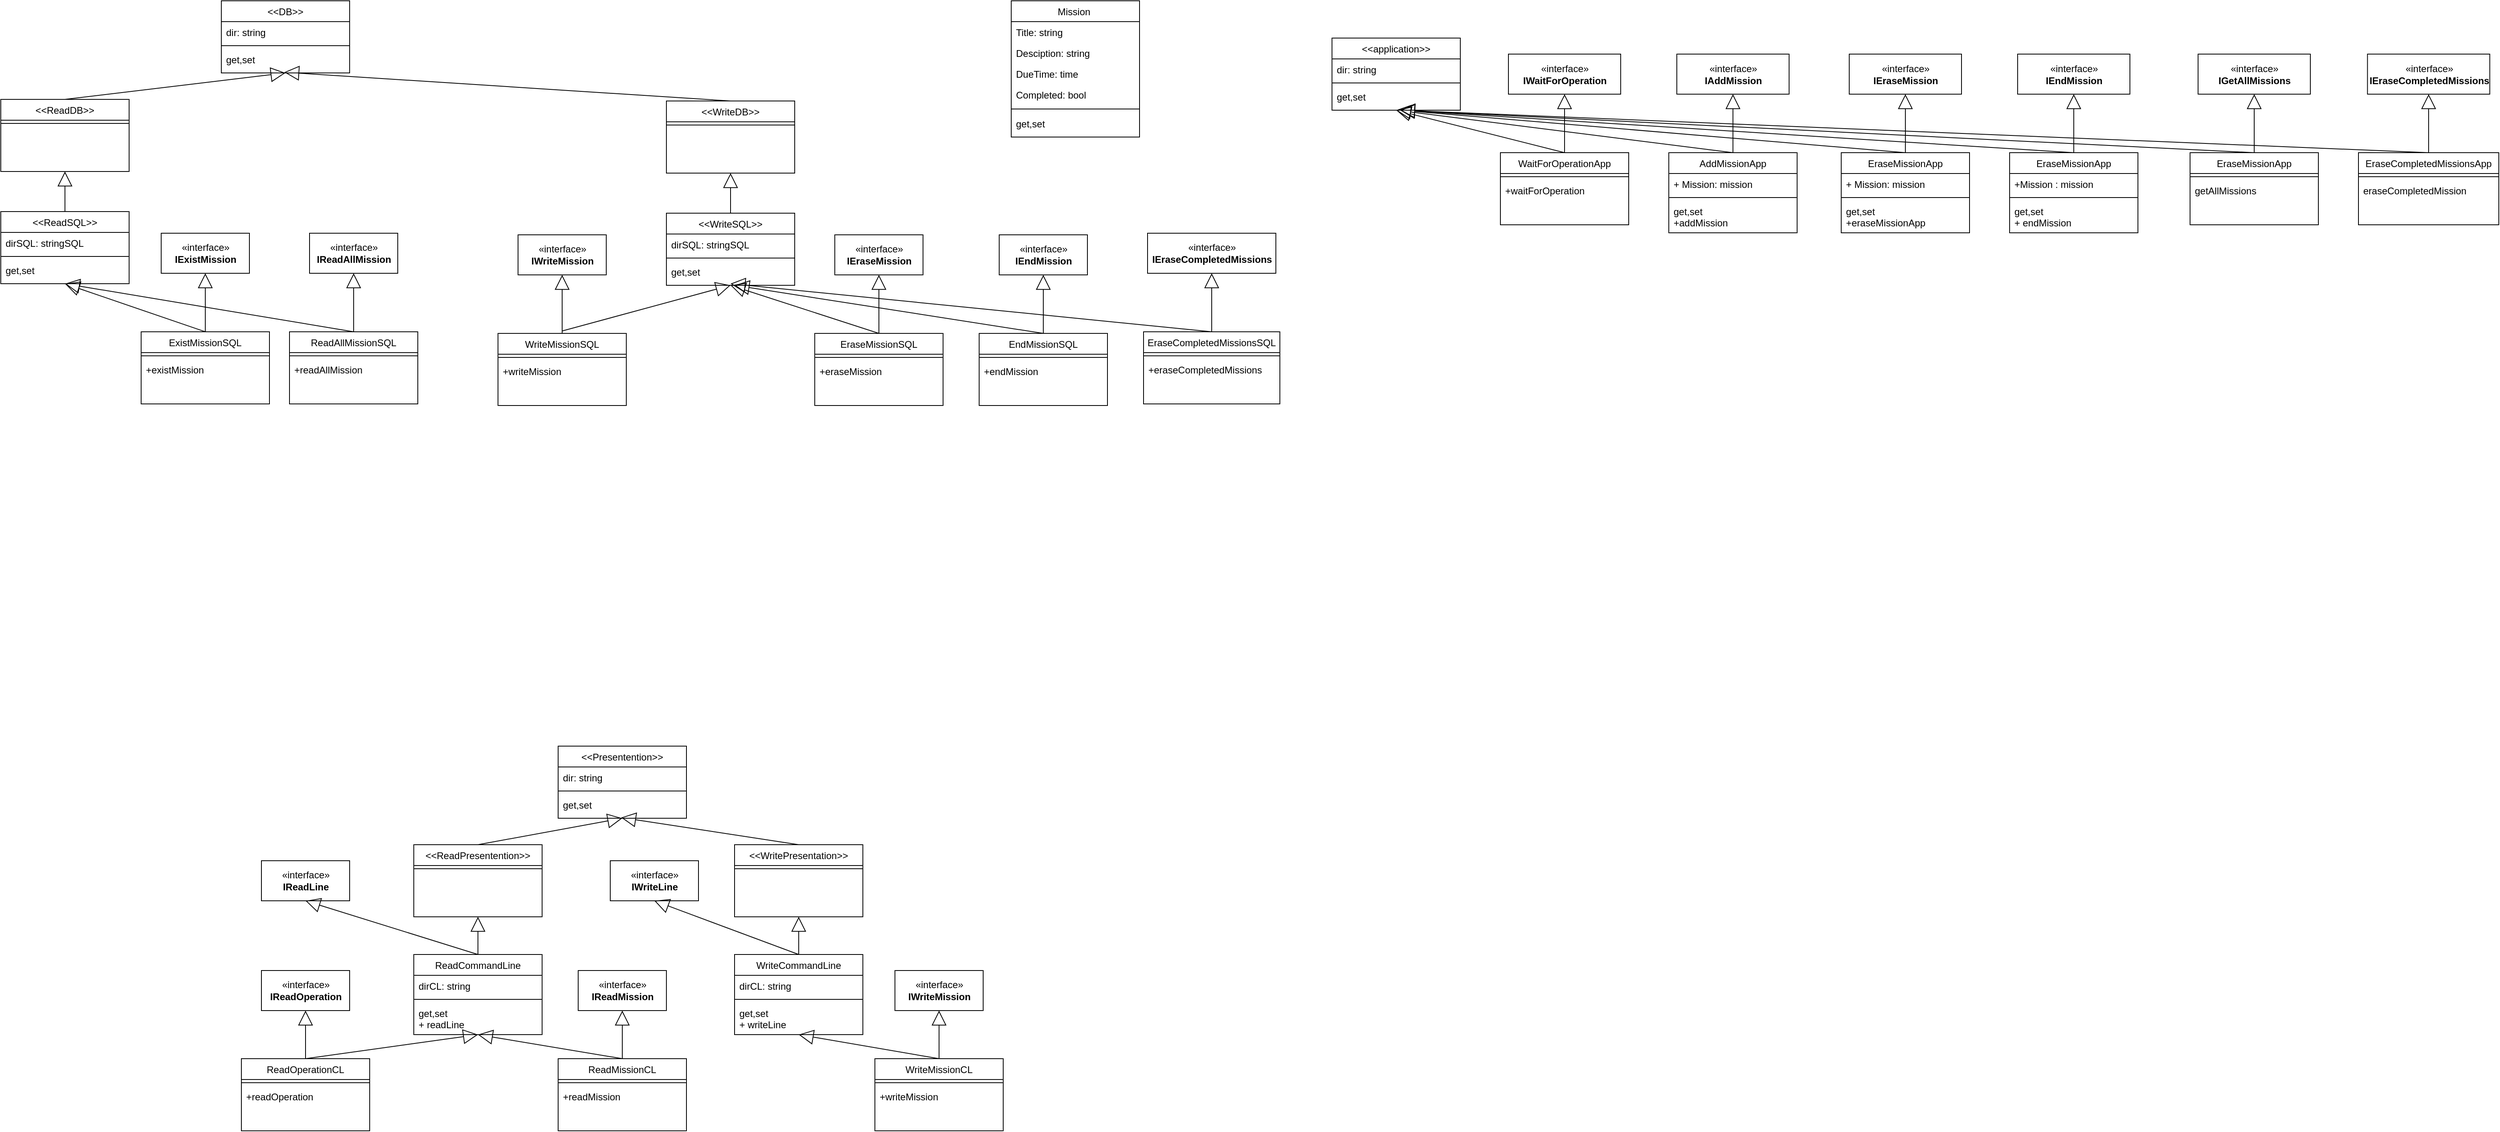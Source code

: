 <mxfile version="13.8.5" type="github"><diagram id="C5RBs43oDa-KdzZeNtuy" name="Page-1"><mxGraphModel dx="994" dy="437" grid="1" gridSize="10" guides="1" tooltips="1" connect="1" arrows="1" fold="1" page="1" pageScale="1" pageWidth="1600" pageHeight="900" math="0" shadow="0"><root><mxCell id="WIyWlLk6GJQsqaUBKTNV-0"/><mxCell id="WIyWlLk6GJQsqaUBKTNV-1" parent="WIyWlLk6GJQsqaUBKTNV-0"/><mxCell id="zkfFHV4jXpPFQw0GAbJ--0" value="Mission " style="swimlane;fontStyle=0;align=center;verticalAlign=top;childLayout=stackLayout;horizontal=1;startSize=26;horizontalStack=0;resizeParent=1;resizeLast=0;collapsible=1;marginBottom=0;rounded=0;shadow=0;strokeWidth=1;" parent="WIyWlLk6GJQsqaUBKTNV-1" vertex="1"><mxGeometry x="1260" y="60" width="160" height="170" as="geometry"><mxRectangle x="230" y="140" width="160" height="26" as="alternateBounds"/></mxGeometry></mxCell><mxCell id="zkfFHV4jXpPFQw0GAbJ--1" value="Title: string" style="text;align=left;verticalAlign=top;spacingLeft=4;spacingRight=4;overflow=hidden;rotatable=0;points=[[0,0.5],[1,0.5]];portConstraint=eastwest;" parent="zkfFHV4jXpPFQw0GAbJ--0" vertex="1"><mxGeometry y="26" width="160" height="26" as="geometry"/></mxCell><mxCell id="zkfFHV4jXpPFQw0GAbJ--2" value="Desciption: string" style="text;align=left;verticalAlign=top;spacingLeft=4;spacingRight=4;overflow=hidden;rotatable=0;points=[[0,0.5],[1,0.5]];portConstraint=eastwest;rounded=0;shadow=0;html=0;" parent="zkfFHV4jXpPFQw0GAbJ--0" vertex="1"><mxGeometry y="52" width="160" height="26" as="geometry"/></mxCell><mxCell id="zkfFHV4jXpPFQw0GAbJ--3" value="DueTime: time" style="text;align=left;verticalAlign=top;spacingLeft=4;spacingRight=4;overflow=hidden;rotatable=0;points=[[0,0.5],[1,0.5]];portConstraint=eastwest;rounded=0;shadow=0;html=0;" parent="zkfFHV4jXpPFQw0GAbJ--0" vertex="1"><mxGeometry y="78" width="160" height="26" as="geometry"/></mxCell><mxCell id="NPSRJjCiuasaxtM8R7SW-0" value="Completed: bool" style="text;align=left;verticalAlign=top;spacingLeft=4;spacingRight=4;overflow=hidden;rotatable=0;points=[[0,0.5],[1,0.5]];portConstraint=eastwest;rounded=0;shadow=0;html=0;" vertex="1" parent="zkfFHV4jXpPFQw0GAbJ--0"><mxGeometry y="104" width="160" height="26" as="geometry"/></mxCell><mxCell id="zkfFHV4jXpPFQw0GAbJ--4" value="" style="line;html=1;strokeWidth=1;align=left;verticalAlign=middle;spacingTop=-1;spacingLeft=3;spacingRight=3;rotatable=0;labelPosition=right;points=[];portConstraint=eastwest;" parent="zkfFHV4jXpPFQw0GAbJ--0" vertex="1"><mxGeometry y="130" width="160" height="10" as="geometry"/></mxCell><mxCell id="zkfFHV4jXpPFQw0GAbJ--5" value="get,set" style="text;align=left;verticalAlign=top;spacingLeft=4;spacingRight=4;overflow=hidden;rotatable=0;points=[[0,0.5],[1,0.5]];portConstraint=eastwest;" parent="zkfFHV4jXpPFQw0GAbJ--0" vertex="1"><mxGeometry y="140" width="160" height="26" as="geometry"/></mxCell><mxCell id="NPSRJjCiuasaxtM8R7SW-10" value="&lt;&lt;ReadDB&gt;&gt;" style="swimlane;fontStyle=0;align=center;verticalAlign=top;childLayout=stackLayout;horizontal=1;startSize=26;horizontalStack=0;resizeParent=1;resizeLast=0;collapsible=1;marginBottom=0;rounded=0;shadow=0;strokeWidth=1;" vertex="1" parent="WIyWlLk6GJQsqaUBKTNV-1"><mxGeometry y="183" width="160" height="90" as="geometry"><mxRectangle x="230" y="140" width="160" height="26" as="alternateBounds"/></mxGeometry></mxCell><mxCell id="NPSRJjCiuasaxtM8R7SW-12" value="" style="line;html=1;strokeWidth=1;align=left;verticalAlign=middle;spacingTop=-1;spacingLeft=3;spacingRight=3;rotatable=0;labelPosition=right;points=[];portConstraint=eastwest;" vertex="1" parent="NPSRJjCiuasaxtM8R7SW-10"><mxGeometry y="26" width="160" height="8" as="geometry"/></mxCell><mxCell id="NPSRJjCiuasaxtM8R7SW-14" value="«interface»&lt;br&gt;&lt;b&gt;IExistMission&lt;/b&gt;" style="html=1;" vertex="1" parent="WIyWlLk6GJQsqaUBKTNV-1"><mxGeometry x="200" y="350" width="110" height="50" as="geometry"/></mxCell><mxCell id="NPSRJjCiuasaxtM8R7SW-16" value="" style="endArrow=block;endSize=16;endFill=0;html=1;entryX=0.5;entryY=1;entryDx=0;entryDy=0;exitX=0.5;exitY=0;exitDx=0;exitDy=0;" edge="1" parent="WIyWlLk6GJQsqaUBKTNV-1" source="NPSRJjCiuasaxtM8R7SW-32" target="NPSRJjCiuasaxtM8R7SW-14"><mxGeometry width="160" relative="1" as="geometry"><mxPoint x="-60" y="503" as="sourcePoint"/><mxPoint x="-150" y="473" as="targetPoint"/></mxGeometry></mxCell><mxCell id="NPSRJjCiuasaxtM8R7SW-19" value="«interface»&lt;br&gt;&lt;b&gt;IWriteMission&lt;/b&gt;" style="html=1;" vertex="1" parent="WIyWlLk6GJQsqaUBKTNV-1"><mxGeometry x="645" y="352" width="110" height="50" as="geometry"/></mxCell><mxCell id="NPSRJjCiuasaxtM8R7SW-20" value="" style="endArrow=block;endSize=16;endFill=0;html=1;entryX=0.5;entryY=1;entryDx=0;entryDy=0;exitX=0.5;exitY=0;exitDx=0;exitDy=0;" edge="1" parent="WIyWlLk6GJQsqaUBKTNV-1" target="NPSRJjCiuasaxtM8R7SW-19" source="NPSRJjCiuasaxtM8R7SW-47"><mxGeometry width="160" relative="1" as="geometry"><mxPoint x="940" y="484" as="sourcePoint"/><mxPoint x="750" y="382" as="targetPoint"/></mxGeometry></mxCell><mxCell id="NPSRJjCiuasaxtM8R7SW-23" value="&lt;&lt;WriteDB&gt;&gt;" style="swimlane;fontStyle=0;align=center;verticalAlign=top;childLayout=stackLayout;horizontal=1;startSize=26;horizontalStack=0;resizeParent=1;resizeLast=0;collapsible=1;marginBottom=0;rounded=0;shadow=0;strokeWidth=1;" vertex="1" parent="WIyWlLk6GJQsqaUBKTNV-1"><mxGeometry x="830" y="185" width="160" height="90" as="geometry"><mxRectangle x="230" y="140" width="160" height="26" as="alternateBounds"/></mxGeometry></mxCell><mxCell id="NPSRJjCiuasaxtM8R7SW-25" value="" style="line;html=1;strokeWidth=1;align=left;verticalAlign=middle;spacingTop=-1;spacingLeft=3;spacingRight=3;rotatable=0;labelPosition=right;points=[];portConstraint=eastwest;" vertex="1" parent="NPSRJjCiuasaxtM8R7SW-23"><mxGeometry y="26" width="160" height="8" as="geometry"/></mxCell><mxCell id="NPSRJjCiuasaxtM8R7SW-27" value="" style="endArrow=block;endSize=16;endFill=0;html=1;entryX=0.5;entryY=1;entryDx=0;entryDy=0;exitX=0.5;exitY=0;exitDx=0;exitDy=0;" edge="1" parent="WIyWlLk6GJQsqaUBKTNV-1" source="NPSRJjCiuasaxtM8R7SW-28" target="NPSRJjCiuasaxtM8R7SW-10"><mxGeometry width="160" relative="1" as="geometry"><mxPoint x="180" y="318" as="sourcePoint"/><mxPoint x="80" y="293" as="targetPoint"/></mxGeometry></mxCell><mxCell id="NPSRJjCiuasaxtM8R7SW-28" value="&lt;&lt;ReadSQL&gt;&gt;" style="swimlane;fontStyle=0;align=center;verticalAlign=top;childLayout=stackLayout;horizontal=1;startSize=26;horizontalStack=0;resizeParent=1;resizeLast=0;collapsible=1;marginBottom=0;rounded=0;shadow=0;strokeWidth=1;" vertex="1" parent="WIyWlLk6GJQsqaUBKTNV-1"><mxGeometry y="323" width="160" height="90" as="geometry"><mxRectangle x="230" y="140" width="160" height="26" as="alternateBounds"/></mxGeometry></mxCell><mxCell id="NPSRJjCiuasaxtM8R7SW-29" value="dirSQL: stringSQL" style="text;align=left;verticalAlign=top;spacingLeft=4;spacingRight=4;overflow=hidden;rotatable=0;points=[[0,0.5],[1,0.5]];portConstraint=eastwest;" vertex="1" parent="NPSRJjCiuasaxtM8R7SW-28"><mxGeometry y="26" width="160" height="26" as="geometry"/></mxCell><mxCell id="NPSRJjCiuasaxtM8R7SW-30" value="" style="line;html=1;strokeWidth=1;align=left;verticalAlign=middle;spacingTop=-1;spacingLeft=3;spacingRight=3;rotatable=0;labelPosition=right;points=[];portConstraint=eastwest;" vertex="1" parent="NPSRJjCiuasaxtM8R7SW-28"><mxGeometry y="52" width="160" height="8" as="geometry"/></mxCell><mxCell id="NPSRJjCiuasaxtM8R7SW-31" value="get,set" style="text;align=left;verticalAlign=top;spacingLeft=4;spacingRight=4;overflow=hidden;rotatable=0;points=[[0,0.5],[1,0.5]];portConstraint=eastwest;" vertex="1" parent="NPSRJjCiuasaxtM8R7SW-28"><mxGeometry y="60" width="160" height="26" as="geometry"/></mxCell><mxCell id="NPSRJjCiuasaxtM8R7SW-32" value="ExistMissionSQL" style="swimlane;fontStyle=0;align=center;verticalAlign=top;childLayout=stackLayout;horizontal=1;startSize=26;horizontalStack=0;resizeParent=1;resizeLast=0;collapsible=1;marginBottom=0;rounded=0;shadow=0;strokeWidth=1;" vertex="1" parent="WIyWlLk6GJQsqaUBKTNV-1"><mxGeometry x="175" y="473" width="160" height="90" as="geometry"><mxRectangle x="230" y="140" width="160" height="26" as="alternateBounds"/></mxGeometry></mxCell><mxCell id="NPSRJjCiuasaxtM8R7SW-34" value="" style="line;html=1;strokeWidth=1;align=left;verticalAlign=middle;spacingTop=-1;spacingLeft=3;spacingRight=3;rotatable=0;labelPosition=right;points=[];portConstraint=eastwest;" vertex="1" parent="NPSRJjCiuasaxtM8R7SW-32"><mxGeometry y="26" width="160" height="8" as="geometry"/></mxCell><mxCell id="NPSRJjCiuasaxtM8R7SW-35" value="+existMission" style="text;align=left;verticalAlign=top;spacingLeft=4;spacingRight=4;overflow=hidden;rotatable=0;points=[[0,0.5],[1,0.5]];portConstraint=eastwest;" vertex="1" parent="NPSRJjCiuasaxtM8R7SW-32"><mxGeometry y="34" width="160" height="26" as="geometry"/></mxCell><mxCell id="NPSRJjCiuasaxtM8R7SW-36" value="" style="endArrow=block;endSize=16;endFill=0;html=1;exitX=0.5;exitY=0;exitDx=0;exitDy=0;entryX=0.5;entryY=1;entryDx=0;entryDy=0;" edge="1" parent="WIyWlLk6GJQsqaUBKTNV-1" source="NPSRJjCiuasaxtM8R7SW-32" target="NPSRJjCiuasaxtM8R7SW-28"><mxGeometry width="160" relative="1" as="geometry"><mxPoint x="120" y="453" as="sourcePoint"/><mxPoint x="300" y="403" as="targetPoint"/></mxGeometry></mxCell><mxCell id="NPSRJjCiuasaxtM8R7SW-42" value="" style="endArrow=block;endSize=16;endFill=0;html=1;entryX=0.5;entryY=1;entryDx=0;entryDy=0;exitX=0.5;exitY=0;exitDx=0;exitDy=0;" edge="1" parent="WIyWlLk6GJQsqaUBKTNV-1" source="NPSRJjCiuasaxtM8R7SW-43"><mxGeometry width="160" relative="1" as="geometry"><mxPoint x="1010" y="320" as="sourcePoint"/><mxPoint x="910" y="275" as="targetPoint"/></mxGeometry></mxCell><mxCell id="NPSRJjCiuasaxtM8R7SW-43" value="&lt;&lt;WriteSQL&gt;&gt;" style="swimlane;fontStyle=0;align=center;verticalAlign=top;childLayout=stackLayout;horizontal=1;startSize=26;horizontalStack=0;resizeParent=1;resizeLast=0;collapsible=1;marginBottom=0;rounded=0;shadow=0;strokeWidth=1;" vertex="1" parent="WIyWlLk6GJQsqaUBKTNV-1"><mxGeometry x="830" y="325" width="160" height="90" as="geometry"><mxRectangle x="230" y="140" width="160" height="26" as="alternateBounds"/></mxGeometry></mxCell><mxCell id="NPSRJjCiuasaxtM8R7SW-44" value="dirSQL: stringSQL" style="text;align=left;verticalAlign=top;spacingLeft=4;spacingRight=4;overflow=hidden;rotatable=0;points=[[0,0.5],[1,0.5]];portConstraint=eastwest;" vertex="1" parent="NPSRJjCiuasaxtM8R7SW-43"><mxGeometry y="26" width="160" height="26" as="geometry"/></mxCell><mxCell id="NPSRJjCiuasaxtM8R7SW-45" value="" style="line;html=1;strokeWidth=1;align=left;verticalAlign=middle;spacingTop=-1;spacingLeft=3;spacingRight=3;rotatable=0;labelPosition=right;points=[];portConstraint=eastwest;" vertex="1" parent="NPSRJjCiuasaxtM8R7SW-43"><mxGeometry y="52" width="160" height="8" as="geometry"/></mxCell><mxCell id="NPSRJjCiuasaxtM8R7SW-46" value="get,set" style="text;align=left;verticalAlign=top;spacingLeft=4;spacingRight=4;overflow=hidden;rotatable=0;points=[[0,0.5],[1,0.5]];portConstraint=eastwest;" vertex="1" parent="NPSRJjCiuasaxtM8R7SW-43"><mxGeometry y="60" width="160" height="26" as="geometry"/></mxCell><mxCell id="NPSRJjCiuasaxtM8R7SW-47" value="WriteMissionSQL" style="swimlane;fontStyle=0;align=center;verticalAlign=top;childLayout=stackLayout;horizontal=1;startSize=26;horizontalStack=0;resizeParent=1;resizeLast=0;collapsible=1;marginBottom=0;rounded=0;shadow=0;strokeWidth=1;" vertex="1" parent="WIyWlLk6GJQsqaUBKTNV-1"><mxGeometry x="620" y="475" width="160" height="90" as="geometry"><mxRectangle x="230" y="140" width="160" height="26" as="alternateBounds"/></mxGeometry></mxCell><mxCell id="NPSRJjCiuasaxtM8R7SW-48" value="" style="line;html=1;strokeWidth=1;align=left;verticalAlign=middle;spacingTop=-1;spacingLeft=3;spacingRight=3;rotatable=0;labelPosition=right;points=[];portConstraint=eastwest;" vertex="1" parent="NPSRJjCiuasaxtM8R7SW-47"><mxGeometry y="26" width="160" height="8" as="geometry"/></mxCell><mxCell id="NPSRJjCiuasaxtM8R7SW-49" value="+writeMission" style="text;align=left;verticalAlign=top;spacingLeft=4;spacingRight=4;overflow=hidden;rotatable=0;points=[[0,0.5],[1,0.5]];portConstraint=eastwest;" vertex="1" parent="NPSRJjCiuasaxtM8R7SW-47"><mxGeometry y="34" width="160" height="26" as="geometry"/></mxCell><mxCell id="NPSRJjCiuasaxtM8R7SW-50" value="" style="endArrow=block;endSize=16;endFill=0;html=1;entryX=0.5;entryY=1;entryDx=0;entryDy=0;" edge="1" parent="WIyWlLk6GJQsqaUBKTNV-1" target="NPSRJjCiuasaxtM8R7SW-43"><mxGeometry width="160" relative="1" as="geometry"><mxPoint x="700" y="472" as="sourcePoint"/><mxPoint x="710" y="385" as="targetPoint"/></mxGeometry></mxCell><mxCell id="NPSRJjCiuasaxtM8R7SW-51" value="&lt;&lt;DB&gt;&gt;" style="swimlane;fontStyle=0;align=center;verticalAlign=top;childLayout=stackLayout;horizontal=1;startSize=26;horizontalStack=0;resizeParent=1;resizeLast=0;collapsible=1;marginBottom=0;rounded=0;shadow=0;strokeWidth=1;" vertex="1" parent="WIyWlLk6GJQsqaUBKTNV-1"><mxGeometry x="275" y="60" width="160" height="90" as="geometry"><mxRectangle x="230" y="140" width="160" height="26" as="alternateBounds"/></mxGeometry></mxCell><mxCell id="NPSRJjCiuasaxtM8R7SW-52" value="dir: string" style="text;align=left;verticalAlign=top;spacingLeft=4;spacingRight=4;overflow=hidden;rotatable=0;points=[[0,0.5],[1,0.5]];portConstraint=eastwest;" vertex="1" parent="NPSRJjCiuasaxtM8R7SW-51"><mxGeometry y="26" width="160" height="26" as="geometry"/></mxCell><mxCell id="NPSRJjCiuasaxtM8R7SW-53" value="" style="line;html=1;strokeWidth=1;align=left;verticalAlign=middle;spacingTop=-1;spacingLeft=3;spacingRight=3;rotatable=0;labelPosition=right;points=[];portConstraint=eastwest;" vertex="1" parent="NPSRJjCiuasaxtM8R7SW-51"><mxGeometry y="52" width="160" height="8" as="geometry"/></mxCell><mxCell id="NPSRJjCiuasaxtM8R7SW-54" value="get,set" style="text;align=left;verticalAlign=top;spacingLeft=4;spacingRight=4;overflow=hidden;rotatable=0;points=[[0,0.5],[1,0.5]];portConstraint=eastwest;" vertex="1" parent="NPSRJjCiuasaxtM8R7SW-51"><mxGeometry y="60" width="160" height="26" as="geometry"/></mxCell><mxCell id="NPSRJjCiuasaxtM8R7SW-55" value="" style="endArrow=block;endSize=16;endFill=0;html=1;exitX=0.5;exitY=0;exitDx=0;exitDy=0;entryX=0.5;entryY=1;entryDx=0;entryDy=0;" edge="1" parent="WIyWlLk6GJQsqaUBKTNV-1" source="NPSRJjCiuasaxtM8R7SW-10" target="NPSRJjCiuasaxtM8R7SW-51"><mxGeometry width="160" relative="1" as="geometry"><mxPoint x="375" y="190" as="sourcePoint"/><mxPoint x="355" y="140" as="targetPoint"/></mxGeometry></mxCell><mxCell id="NPSRJjCiuasaxtM8R7SW-56" value="" style="endArrow=block;endSize=16;endFill=0;html=1;exitX=0.5;exitY=0;exitDx=0;exitDy=0;entryX=0.491;entryY=1.121;entryDx=0;entryDy=0;entryPerimeter=0;" edge="1" parent="WIyWlLk6GJQsqaUBKTNV-1" source="NPSRJjCiuasaxtM8R7SW-23" target="NPSRJjCiuasaxtM8R7SW-54"><mxGeometry width="160" relative="1" as="geometry"><mxPoint x="145" y="193" as="sourcePoint"/><mxPoint x="365" y="130" as="targetPoint"/></mxGeometry></mxCell><mxCell id="NPSRJjCiuasaxtM8R7SW-57" value="EraseMissionSQL" style="swimlane;fontStyle=0;align=center;verticalAlign=top;childLayout=stackLayout;horizontal=1;startSize=26;horizontalStack=0;resizeParent=1;resizeLast=0;collapsible=1;marginBottom=0;rounded=0;shadow=0;strokeWidth=1;" vertex="1" parent="WIyWlLk6GJQsqaUBKTNV-1"><mxGeometry x="1015" y="475" width="160" height="90" as="geometry"><mxRectangle x="230" y="140" width="160" height="26" as="alternateBounds"/></mxGeometry></mxCell><mxCell id="NPSRJjCiuasaxtM8R7SW-58" value="" style="line;html=1;strokeWidth=1;align=left;verticalAlign=middle;spacingTop=-1;spacingLeft=3;spacingRight=3;rotatable=0;labelPosition=right;points=[];portConstraint=eastwest;" vertex="1" parent="NPSRJjCiuasaxtM8R7SW-57"><mxGeometry y="26" width="160" height="8" as="geometry"/></mxCell><mxCell id="NPSRJjCiuasaxtM8R7SW-59" value="+eraseMission" style="text;align=left;verticalAlign=top;spacingLeft=4;spacingRight=4;overflow=hidden;rotatable=0;points=[[0,0.5],[1,0.5]];portConstraint=eastwest;" vertex="1" parent="NPSRJjCiuasaxtM8R7SW-57"><mxGeometry y="34" width="160" height="26" as="geometry"/></mxCell><mxCell id="NPSRJjCiuasaxtM8R7SW-60" value="" style="endArrow=block;endSize=16;endFill=0;html=1;entryX=0.5;entryY=1;entryDx=0;entryDy=0;exitX=0.5;exitY=0;exitDx=0;exitDy=0;" edge="1" parent="WIyWlLk6GJQsqaUBKTNV-1" source="NPSRJjCiuasaxtM8R7SW-57" target="NPSRJjCiuasaxtM8R7SW-43"><mxGeometry width="160" relative="1" as="geometry"><mxPoint x="1030" y="465" as="sourcePoint"/><mxPoint x="1030" y="392" as="targetPoint"/></mxGeometry></mxCell><mxCell id="NPSRJjCiuasaxtM8R7SW-61" value="&lt;&lt;ReadPresentention&gt;&gt;" style="swimlane;fontStyle=0;align=center;verticalAlign=top;childLayout=stackLayout;horizontal=1;startSize=26;horizontalStack=0;resizeParent=1;resizeLast=0;collapsible=1;marginBottom=0;rounded=0;shadow=0;strokeWidth=1;" vertex="1" parent="WIyWlLk6GJQsqaUBKTNV-1"><mxGeometry x="515" y="1113" width="160" height="90" as="geometry"><mxRectangle x="230" y="140" width="160" height="26" as="alternateBounds"/></mxGeometry></mxCell><mxCell id="NPSRJjCiuasaxtM8R7SW-63" value="" style="line;html=1;strokeWidth=1;align=left;verticalAlign=middle;spacingTop=-1;spacingLeft=3;spacingRight=3;rotatable=0;labelPosition=right;points=[];portConstraint=eastwest;" vertex="1" parent="NPSRJjCiuasaxtM8R7SW-61"><mxGeometry y="26" width="160" height="8" as="geometry"/></mxCell><mxCell id="NPSRJjCiuasaxtM8R7SW-65" value="&lt;&lt;WritePresentation&gt;&gt;" style="swimlane;fontStyle=0;align=center;verticalAlign=top;childLayout=stackLayout;horizontal=1;startSize=26;horizontalStack=0;resizeParent=1;resizeLast=0;collapsible=1;marginBottom=0;rounded=0;shadow=0;strokeWidth=1;" vertex="1" parent="WIyWlLk6GJQsqaUBKTNV-1"><mxGeometry x="915" y="1113" width="160" height="90" as="geometry"><mxRectangle x="230" y="140" width="160" height="26" as="alternateBounds"/></mxGeometry></mxCell><mxCell id="NPSRJjCiuasaxtM8R7SW-67" value="" style="line;html=1;strokeWidth=1;align=left;verticalAlign=middle;spacingTop=-1;spacingLeft=3;spacingRight=3;rotatable=0;labelPosition=right;points=[];portConstraint=eastwest;" vertex="1" parent="NPSRJjCiuasaxtM8R7SW-65"><mxGeometry y="26" width="160" height="8" as="geometry"/></mxCell><mxCell id="NPSRJjCiuasaxtM8R7SW-69" value="&lt;&lt;Presentention&gt;&gt;" style="swimlane;fontStyle=0;align=center;verticalAlign=top;childLayout=stackLayout;horizontal=1;startSize=26;horizontalStack=0;resizeParent=1;resizeLast=0;collapsible=1;marginBottom=0;rounded=0;shadow=0;strokeWidth=1;" vertex="1" parent="WIyWlLk6GJQsqaUBKTNV-1"><mxGeometry x="695" y="990" width="160" height="90" as="geometry"><mxRectangle x="230" y="140" width="160" height="26" as="alternateBounds"/></mxGeometry></mxCell><mxCell id="NPSRJjCiuasaxtM8R7SW-70" value="dir: string" style="text;align=left;verticalAlign=top;spacingLeft=4;spacingRight=4;overflow=hidden;rotatable=0;points=[[0,0.5],[1,0.5]];portConstraint=eastwest;" vertex="1" parent="NPSRJjCiuasaxtM8R7SW-69"><mxGeometry y="26" width="160" height="26" as="geometry"/></mxCell><mxCell id="NPSRJjCiuasaxtM8R7SW-71" value="" style="line;html=1;strokeWidth=1;align=left;verticalAlign=middle;spacingTop=-1;spacingLeft=3;spacingRight=3;rotatable=0;labelPosition=right;points=[];portConstraint=eastwest;" vertex="1" parent="NPSRJjCiuasaxtM8R7SW-69"><mxGeometry y="52" width="160" height="8" as="geometry"/></mxCell><mxCell id="NPSRJjCiuasaxtM8R7SW-72" value="get,set" style="text;align=left;verticalAlign=top;spacingLeft=4;spacingRight=4;overflow=hidden;rotatable=0;points=[[0,0.5],[1,0.5]];portConstraint=eastwest;" vertex="1" parent="NPSRJjCiuasaxtM8R7SW-69"><mxGeometry y="60" width="160" height="26" as="geometry"/></mxCell><mxCell id="NPSRJjCiuasaxtM8R7SW-73" value="" style="endArrow=block;endSize=16;endFill=0;html=1;exitX=0.5;exitY=0;exitDx=0;exitDy=0;entryX=0.5;entryY=1;entryDx=0;entryDy=0;" edge="1" parent="WIyWlLk6GJQsqaUBKTNV-1" source="NPSRJjCiuasaxtM8R7SW-61" target="NPSRJjCiuasaxtM8R7SW-69"><mxGeometry width="160" relative="1" as="geometry"><mxPoint x="795" y="1120" as="sourcePoint"/><mxPoint x="775" y="1070" as="targetPoint"/></mxGeometry></mxCell><mxCell id="NPSRJjCiuasaxtM8R7SW-74" value="" style="endArrow=block;endSize=16;endFill=0;html=1;exitX=0.5;exitY=0;exitDx=0;exitDy=0;entryX=0.491;entryY=1.121;entryDx=0;entryDy=0;entryPerimeter=0;" edge="1" parent="WIyWlLk6GJQsqaUBKTNV-1" source="NPSRJjCiuasaxtM8R7SW-65" target="NPSRJjCiuasaxtM8R7SW-72"><mxGeometry width="160" relative="1" as="geometry"><mxPoint x="565" y="1123" as="sourcePoint"/><mxPoint x="785" y="1060" as="targetPoint"/></mxGeometry></mxCell><mxCell id="NPSRJjCiuasaxtM8R7SW-75" value="&lt;&lt;application&gt;&gt;" style="swimlane;fontStyle=0;align=center;verticalAlign=top;childLayout=stackLayout;horizontal=1;startSize=26;horizontalStack=0;resizeParent=1;resizeLast=0;collapsible=1;marginBottom=0;rounded=0;shadow=0;strokeWidth=1;" vertex="1" parent="WIyWlLk6GJQsqaUBKTNV-1"><mxGeometry x="1660" y="106.5" width="160" height="90" as="geometry"><mxRectangle x="230" y="140" width="160" height="26" as="alternateBounds"/></mxGeometry></mxCell><mxCell id="NPSRJjCiuasaxtM8R7SW-76" value="dir: string" style="text;align=left;verticalAlign=top;spacingLeft=4;spacingRight=4;overflow=hidden;rotatable=0;points=[[0,0.5],[1,0.5]];portConstraint=eastwest;" vertex="1" parent="NPSRJjCiuasaxtM8R7SW-75"><mxGeometry y="26" width="160" height="26" as="geometry"/></mxCell><mxCell id="NPSRJjCiuasaxtM8R7SW-77" value="" style="line;html=1;strokeWidth=1;align=left;verticalAlign=middle;spacingTop=-1;spacingLeft=3;spacingRight=3;rotatable=0;labelPosition=right;points=[];portConstraint=eastwest;" vertex="1" parent="NPSRJjCiuasaxtM8R7SW-75"><mxGeometry y="52" width="160" height="8" as="geometry"/></mxCell><mxCell id="NPSRJjCiuasaxtM8R7SW-78" value="get,set" style="text;align=left;verticalAlign=top;spacingLeft=4;spacingRight=4;overflow=hidden;rotatable=0;points=[[0,0.5],[1,0.5]];portConstraint=eastwest;" vertex="1" parent="NPSRJjCiuasaxtM8R7SW-75"><mxGeometry y="60" width="160" height="26" as="geometry"/></mxCell><mxCell id="NPSRJjCiuasaxtM8R7SW-79" value="WaitForOperationApp" style="swimlane;fontStyle=0;align=center;verticalAlign=top;childLayout=stackLayout;horizontal=1;startSize=26;horizontalStack=0;resizeParent=1;resizeLast=0;collapsible=1;marginBottom=0;rounded=0;shadow=0;strokeWidth=1;" vertex="1" parent="WIyWlLk6GJQsqaUBKTNV-1"><mxGeometry x="1870" y="249.5" width="160" height="90" as="geometry"><mxRectangle x="230" y="140" width="160" height="26" as="alternateBounds"/></mxGeometry></mxCell><mxCell id="NPSRJjCiuasaxtM8R7SW-81" value="" style="line;html=1;strokeWidth=1;align=left;verticalAlign=middle;spacingTop=-1;spacingLeft=3;spacingRight=3;rotatable=0;labelPosition=right;points=[];portConstraint=eastwest;" vertex="1" parent="NPSRJjCiuasaxtM8R7SW-79"><mxGeometry y="26" width="160" height="8" as="geometry"/></mxCell><mxCell id="NPSRJjCiuasaxtM8R7SW-82" value="+waitForOperation" style="text;align=left;verticalAlign=top;spacingLeft=4;spacingRight=4;overflow=hidden;rotatable=0;points=[[0,0.5],[1,0.5]];portConstraint=eastwest;" vertex="1" parent="NPSRJjCiuasaxtM8R7SW-79"><mxGeometry y="34" width="160" height="26" as="geometry"/></mxCell><mxCell id="NPSRJjCiuasaxtM8R7SW-83" value="«interface»&lt;br&gt;&lt;b&gt;IWaitForOperation&lt;/b&gt;" style="html=1;" vertex="1" parent="WIyWlLk6GJQsqaUBKTNV-1"><mxGeometry x="1880" y="126.5" width="140" height="50" as="geometry"/></mxCell><mxCell id="NPSRJjCiuasaxtM8R7SW-84" value="" style="endArrow=block;endSize=16;endFill=0;html=1;exitX=0.5;exitY=0;exitDx=0;exitDy=0;entryX=0.5;entryY=1;entryDx=0;entryDy=0;" edge="1" parent="WIyWlLk6GJQsqaUBKTNV-1" source="NPSRJjCiuasaxtM8R7SW-79" target="NPSRJjCiuasaxtM8R7SW-75"><mxGeometry width="160" relative="1" as="geometry"><mxPoint x="2211.44" y="420.35" as="sourcePoint"/><mxPoint x="1990.0" y="386.496" as="targetPoint"/></mxGeometry></mxCell><mxCell id="NPSRJjCiuasaxtM8R7SW-85" value="AddMissionApp" style="swimlane;fontStyle=0;align=center;verticalAlign=top;childLayout=stackLayout;horizontal=1;startSize=26;horizontalStack=0;resizeParent=1;resizeLast=0;collapsible=1;marginBottom=0;rounded=0;shadow=0;strokeWidth=1;" vertex="1" parent="WIyWlLk6GJQsqaUBKTNV-1"><mxGeometry x="2080" y="249.5" width="160" height="100" as="geometry"><mxRectangle x="230" y="140" width="160" height="26" as="alternateBounds"/></mxGeometry></mxCell><mxCell id="NPSRJjCiuasaxtM8R7SW-86" value="+ Mission: mission" style="text;align=left;verticalAlign=top;spacingLeft=4;spacingRight=4;overflow=hidden;rotatable=0;points=[[0,0.5],[1,0.5]];portConstraint=eastwest;" vertex="1" parent="NPSRJjCiuasaxtM8R7SW-85"><mxGeometry y="26" width="160" height="26" as="geometry"/></mxCell><mxCell id="NPSRJjCiuasaxtM8R7SW-87" value="" style="line;html=1;strokeWidth=1;align=left;verticalAlign=middle;spacingTop=-1;spacingLeft=3;spacingRight=3;rotatable=0;labelPosition=right;points=[];portConstraint=eastwest;" vertex="1" parent="NPSRJjCiuasaxtM8R7SW-85"><mxGeometry y="52" width="160" height="8" as="geometry"/></mxCell><mxCell id="NPSRJjCiuasaxtM8R7SW-88" value="get,set&#10;+addMission" style="text;align=left;verticalAlign=top;spacingLeft=4;spacingRight=4;overflow=hidden;rotatable=0;points=[[0,0.5],[1,0.5]];portConstraint=eastwest;" vertex="1" parent="NPSRJjCiuasaxtM8R7SW-85"><mxGeometry y="60" width="160" height="40" as="geometry"/></mxCell><mxCell id="NPSRJjCiuasaxtM8R7SW-89" value="" style="endArrow=block;endSize=16;endFill=0;html=1;exitX=0.5;exitY=0;exitDx=0;exitDy=0;entryX=0.5;entryY=1;entryDx=0;entryDy=0;" edge="1" parent="WIyWlLk6GJQsqaUBKTNV-1" source="NPSRJjCiuasaxtM8R7SW-85" target="NPSRJjCiuasaxtM8R7SW-75"><mxGeometry width="160" relative="1" as="geometry"><mxPoint x="2421.44" y="420.35" as="sourcePoint"/><mxPoint x="2110" y="176.5" as="targetPoint"/></mxGeometry></mxCell><mxCell id="NPSRJjCiuasaxtM8R7SW-90" value="" style="endArrow=block;endSize=16;endFill=0;html=1;exitX=0.5;exitY=0;exitDx=0;exitDy=0;entryX=0.5;entryY=1;entryDx=0;entryDy=0;" edge="1" parent="WIyWlLk6GJQsqaUBKTNV-1" source="NPSRJjCiuasaxtM8R7SW-79" target="NPSRJjCiuasaxtM8R7SW-83"><mxGeometry width="160" relative="1" as="geometry"><mxPoint x="1960" y="259.5" as="sourcePoint"/><mxPoint x="1750" y="206.5" as="targetPoint"/></mxGeometry></mxCell><mxCell id="NPSRJjCiuasaxtM8R7SW-91" value="«interface»&lt;br&gt;&lt;b&gt;IAddMission&lt;/b&gt;" style="html=1;" vertex="1" parent="WIyWlLk6GJQsqaUBKTNV-1"><mxGeometry x="2090" y="126.5" width="140" height="50" as="geometry"/></mxCell><mxCell id="NPSRJjCiuasaxtM8R7SW-92" value="" style="endArrow=block;endSize=16;endFill=0;html=1;entryX=0.5;entryY=1;entryDx=0;entryDy=0;exitX=0.5;exitY=0;exitDx=0;exitDy=0;" edge="1" parent="WIyWlLk6GJQsqaUBKTNV-1" target="NPSRJjCiuasaxtM8R7SW-91" source="NPSRJjCiuasaxtM8R7SW-85"><mxGeometry width="160" relative="1" as="geometry"><mxPoint x="2160" y="266.5" as="sourcePoint"/><mxPoint x="1960" y="206.5" as="targetPoint"/></mxGeometry></mxCell><mxCell id="NPSRJjCiuasaxtM8R7SW-93" value="ReadCommandLine" style="swimlane;fontStyle=0;align=center;verticalAlign=top;childLayout=stackLayout;horizontal=1;startSize=26;horizontalStack=0;resizeParent=1;resizeLast=0;collapsible=1;marginBottom=0;rounded=0;shadow=0;strokeWidth=1;" vertex="1" parent="WIyWlLk6GJQsqaUBKTNV-1"><mxGeometry x="515" y="1250" width="160" height="100" as="geometry"><mxRectangle x="230" y="140" width="160" height="26" as="alternateBounds"/></mxGeometry></mxCell><mxCell id="NPSRJjCiuasaxtM8R7SW-94" value="dirCL: string" style="text;align=left;verticalAlign=top;spacingLeft=4;spacingRight=4;overflow=hidden;rotatable=0;points=[[0,0.5],[1,0.5]];portConstraint=eastwest;" vertex="1" parent="NPSRJjCiuasaxtM8R7SW-93"><mxGeometry y="26" width="160" height="26" as="geometry"/></mxCell><mxCell id="NPSRJjCiuasaxtM8R7SW-95" value="" style="line;html=1;strokeWidth=1;align=left;verticalAlign=middle;spacingTop=-1;spacingLeft=3;spacingRight=3;rotatable=0;labelPosition=right;points=[];portConstraint=eastwest;" vertex="1" parent="NPSRJjCiuasaxtM8R7SW-93"><mxGeometry y="52" width="160" height="8" as="geometry"/></mxCell><mxCell id="NPSRJjCiuasaxtM8R7SW-96" value="get,set&#10;+ readLine" style="text;align=left;verticalAlign=top;spacingLeft=4;spacingRight=4;overflow=hidden;rotatable=0;points=[[0,0.5],[1,0.5]];portConstraint=eastwest;" vertex="1" parent="NPSRJjCiuasaxtM8R7SW-93"><mxGeometry y="60" width="160" height="40" as="geometry"/></mxCell><mxCell id="NPSRJjCiuasaxtM8R7SW-97" value="" style="endArrow=block;endSize=16;endFill=0;html=1;exitX=0.5;exitY=0;exitDx=0;exitDy=0;entryX=0.5;entryY=1;entryDx=0;entryDy=0;" edge="1" parent="WIyWlLk6GJQsqaUBKTNV-1" source="NPSRJjCiuasaxtM8R7SW-93" target="NPSRJjCiuasaxtM8R7SW-61"><mxGeometry width="160" relative="1" as="geometry"><mxPoint x="605" y="1123" as="sourcePoint"/><mxPoint x="825" y="1090" as="targetPoint"/></mxGeometry></mxCell><mxCell id="NPSRJjCiuasaxtM8R7SW-98" value="ReadOperationCL" style="swimlane;fontStyle=0;align=center;verticalAlign=top;childLayout=stackLayout;horizontal=1;startSize=26;horizontalStack=0;resizeParent=1;resizeLast=0;collapsible=1;marginBottom=0;rounded=0;shadow=0;strokeWidth=1;" vertex="1" parent="WIyWlLk6GJQsqaUBKTNV-1"><mxGeometry x="300" y="1380" width="160" height="90" as="geometry"><mxRectangle x="230" y="140" width="160" height="26" as="alternateBounds"/></mxGeometry></mxCell><mxCell id="NPSRJjCiuasaxtM8R7SW-100" value="" style="line;html=1;strokeWidth=1;align=left;verticalAlign=middle;spacingTop=-1;spacingLeft=3;spacingRight=3;rotatable=0;labelPosition=right;points=[];portConstraint=eastwest;" vertex="1" parent="NPSRJjCiuasaxtM8R7SW-98"><mxGeometry y="26" width="160" height="8" as="geometry"/></mxCell><mxCell id="NPSRJjCiuasaxtM8R7SW-101" value="+readOperation" style="text;align=left;verticalAlign=top;spacingLeft=4;spacingRight=4;overflow=hidden;rotatable=0;points=[[0,0.5],[1,0.5]];portConstraint=eastwest;" vertex="1" parent="NPSRJjCiuasaxtM8R7SW-98"><mxGeometry y="34" width="160" height="26" as="geometry"/></mxCell><mxCell id="NPSRJjCiuasaxtM8R7SW-102" value="" style="endArrow=block;endSize=16;endFill=0;html=1;exitX=0.5;exitY=0;exitDx=0;exitDy=0;entryX=0.5;entryY=1;entryDx=0;entryDy=0;" edge="1" parent="WIyWlLk6GJQsqaUBKTNV-1" source="NPSRJjCiuasaxtM8R7SW-98" target="NPSRJjCiuasaxtM8R7SW-93"><mxGeometry width="160" relative="1" as="geometry"><mxPoint x="375" y="1340" as="sourcePoint"/><mxPoint x="375" y="1293" as="targetPoint"/></mxGeometry></mxCell><mxCell id="NPSRJjCiuasaxtM8R7SW-103" value="«interface»&lt;br&gt;&lt;b&gt;IReadOperation&lt;/b&gt;" style="html=1;" vertex="1" parent="WIyWlLk6GJQsqaUBKTNV-1"><mxGeometry x="325" y="1270" width="110" height="50" as="geometry"/></mxCell><mxCell id="NPSRJjCiuasaxtM8R7SW-104" value="" style="endArrow=block;endSize=16;endFill=0;html=1;exitX=0.5;exitY=0;exitDx=0;exitDy=0;entryX=0.5;entryY=1;entryDx=0;entryDy=0;" edge="1" parent="WIyWlLk6GJQsqaUBKTNV-1" source="NPSRJjCiuasaxtM8R7SW-98" target="NPSRJjCiuasaxtM8R7SW-103"><mxGeometry width="160" relative="1" as="geometry"><mxPoint x="405" y="1390" as="sourcePoint"/><mxPoint x="565" y="1350" as="targetPoint"/></mxGeometry></mxCell><mxCell id="NPSRJjCiuasaxtM8R7SW-105" value="ReadMissionCL" style="swimlane;fontStyle=0;align=center;verticalAlign=top;childLayout=stackLayout;horizontal=1;startSize=26;horizontalStack=0;resizeParent=1;resizeLast=0;collapsible=1;marginBottom=0;rounded=0;shadow=0;strokeWidth=1;" vertex="1" parent="WIyWlLk6GJQsqaUBKTNV-1"><mxGeometry x="695" y="1380" width="160" height="90" as="geometry"><mxRectangle x="230" y="140" width="160" height="26" as="alternateBounds"/></mxGeometry></mxCell><mxCell id="NPSRJjCiuasaxtM8R7SW-107" value="" style="line;html=1;strokeWidth=1;align=left;verticalAlign=middle;spacingTop=-1;spacingLeft=3;spacingRight=3;rotatable=0;labelPosition=right;points=[];portConstraint=eastwest;" vertex="1" parent="NPSRJjCiuasaxtM8R7SW-105"><mxGeometry y="26" width="160" height="8" as="geometry"/></mxCell><mxCell id="NPSRJjCiuasaxtM8R7SW-108" value="+readMission" style="text;align=left;verticalAlign=top;spacingLeft=4;spacingRight=4;overflow=hidden;rotatable=0;points=[[0,0.5],[1,0.5]];portConstraint=eastwest;" vertex="1" parent="NPSRJjCiuasaxtM8R7SW-105"><mxGeometry y="34" width="160" height="26" as="geometry"/></mxCell><mxCell id="NPSRJjCiuasaxtM8R7SW-109" value="«interface»&lt;br&gt;&lt;b&gt;IReadMission&lt;/b&gt;" style="html=1;" vertex="1" parent="WIyWlLk6GJQsqaUBKTNV-1"><mxGeometry x="720" y="1270" width="110" height="50" as="geometry"/></mxCell><mxCell id="NPSRJjCiuasaxtM8R7SW-110" value="" style="endArrow=block;endSize=16;endFill=0;html=1;exitX=0.5;exitY=0;exitDx=0;exitDy=0;entryX=0.5;entryY=1;entryDx=0;entryDy=0;" edge="1" parent="WIyWlLk6GJQsqaUBKTNV-1" source="NPSRJjCiuasaxtM8R7SW-105" target="NPSRJjCiuasaxtM8R7SW-109"><mxGeometry width="160" relative="1" as="geometry"><mxPoint x="620" y="1390" as="sourcePoint"/><mxPoint x="780" y="1350" as="targetPoint"/></mxGeometry></mxCell><mxCell id="NPSRJjCiuasaxtM8R7SW-111" value="" style="endArrow=block;endSize=16;endFill=0;html=1;exitX=0.5;exitY=0;exitDx=0;exitDy=0;" edge="1" parent="WIyWlLk6GJQsqaUBKTNV-1" source="NPSRJjCiuasaxtM8R7SW-105"><mxGeometry width="160" relative="1" as="geometry"><mxPoint x="390" y="1390" as="sourcePoint"/><mxPoint x="595" y="1350" as="targetPoint"/></mxGeometry></mxCell><mxCell id="NPSRJjCiuasaxtM8R7SW-112" value="EraseMissionApp" style="swimlane;fontStyle=0;align=center;verticalAlign=top;childLayout=stackLayout;horizontal=1;startSize=26;horizontalStack=0;resizeParent=1;resizeLast=0;collapsible=1;marginBottom=0;rounded=0;shadow=0;strokeWidth=1;" vertex="1" parent="WIyWlLk6GJQsqaUBKTNV-1"><mxGeometry x="2295" y="249.5" width="160" height="100" as="geometry"><mxRectangle x="230" y="140" width="160" height="26" as="alternateBounds"/></mxGeometry></mxCell><mxCell id="NPSRJjCiuasaxtM8R7SW-113" value="+ Mission: mission" style="text;align=left;verticalAlign=top;spacingLeft=4;spacingRight=4;overflow=hidden;rotatable=0;points=[[0,0.5],[1,0.5]];portConstraint=eastwest;" vertex="1" parent="NPSRJjCiuasaxtM8R7SW-112"><mxGeometry y="26" width="160" height="26" as="geometry"/></mxCell><mxCell id="NPSRJjCiuasaxtM8R7SW-114" value="" style="line;html=1;strokeWidth=1;align=left;verticalAlign=middle;spacingTop=-1;spacingLeft=3;spacingRight=3;rotatable=0;labelPosition=right;points=[];portConstraint=eastwest;" vertex="1" parent="NPSRJjCiuasaxtM8R7SW-112"><mxGeometry y="52" width="160" height="8" as="geometry"/></mxCell><mxCell id="NPSRJjCiuasaxtM8R7SW-115" value="get,set&#10;+eraseMissionApp" style="text;align=left;verticalAlign=top;spacingLeft=4;spacingRight=4;overflow=hidden;rotatable=0;points=[[0,0.5],[1,0.5]];portConstraint=eastwest;" vertex="1" parent="NPSRJjCiuasaxtM8R7SW-112"><mxGeometry y="60" width="160" height="40" as="geometry"/></mxCell><mxCell id="NPSRJjCiuasaxtM8R7SW-116" value="«interface»&lt;br&gt;&lt;b&gt;IEraseMission&lt;/b&gt;" style="html=1;" vertex="1" parent="WIyWlLk6GJQsqaUBKTNV-1"><mxGeometry x="2305" y="126.5" width="140" height="50" as="geometry"/></mxCell><mxCell id="NPSRJjCiuasaxtM8R7SW-117" value="" style="endArrow=block;endSize=16;endFill=0;html=1;entryX=0.5;entryY=1;entryDx=0;entryDy=0;exitX=0.5;exitY=0;exitDx=0;exitDy=0;" edge="1" parent="WIyWlLk6GJQsqaUBKTNV-1" source="NPSRJjCiuasaxtM8R7SW-112" target="NPSRJjCiuasaxtM8R7SW-116"><mxGeometry width="160" relative="1" as="geometry"><mxPoint x="2375" y="266.5" as="sourcePoint"/><mxPoint x="2175" y="206.5" as="targetPoint"/></mxGeometry></mxCell><mxCell id="NPSRJjCiuasaxtM8R7SW-118" value="" style="endArrow=block;endSize=16;endFill=0;html=1;exitX=0.5;exitY=0;exitDx=0;exitDy=0;" edge="1" parent="WIyWlLk6GJQsqaUBKTNV-1" source="NPSRJjCiuasaxtM8R7SW-112"><mxGeometry width="160" relative="1" as="geometry"><mxPoint x="1960" y="259.5" as="sourcePoint"/><mxPoint x="1745" y="196.5" as="targetPoint"/></mxGeometry></mxCell><mxCell id="NPSRJjCiuasaxtM8R7SW-119" value="WriteCommandLine" style="swimlane;fontStyle=0;align=center;verticalAlign=top;childLayout=stackLayout;horizontal=1;startSize=26;horizontalStack=0;resizeParent=1;resizeLast=0;collapsible=1;marginBottom=0;rounded=0;shadow=0;strokeWidth=1;" vertex="1" parent="WIyWlLk6GJQsqaUBKTNV-1"><mxGeometry x="915" y="1250" width="160" height="100" as="geometry"><mxRectangle x="230" y="140" width="160" height="26" as="alternateBounds"/></mxGeometry></mxCell><mxCell id="NPSRJjCiuasaxtM8R7SW-120" value="dirCL: string" style="text;align=left;verticalAlign=top;spacingLeft=4;spacingRight=4;overflow=hidden;rotatable=0;points=[[0,0.5],[1,0.5]];portConstraint=eastwest;" vertex="1" parent="NPSRJjCiuasaxtM8R7SW-119"><mxGeometry y="26" width="160" height="26" as="geometry"/></mxCell><mxCell id="NPSRJjCiuasaxtM8R7SW-121" value="" style="line;html=1;strokeWidth=1;align=left;verticalAlign=middle;spacingTop=-1;spacingLeft=3;spacingRight=3;rotatable=0;labelPosition=right;points=[];portConstraint=eastwest;" vertex="1" parent="NPSRJjCiuasaxtM8R7SW-119"><mxGeometry y="52" width="160" height="8" as="geometry"/></mxCell><mxCell id="NPSRJjCiuasaxtM8R7SW-122" value="get,set&#10;+ writeLine" style="text;align=left;verticalAlign=top;spacingLeft=4;spacingRight=4;overflow=hidden;rotatable=0;points=[[0,0.5],[1,0.5]];portConstraint=eastwest;" vertex="1" parent="NPSRJjCiuasaxtM8R7SW-119"><mxGeometry y="60" width="160" height="40" as="geometry"/></mxCell><mxCell id="NPSRJjCiuasaxtM8R7SW-123" value="" style="endArrow=block;endSize=16;endFill=0;html=1;exitX=0.5;exitY=0;exitDx=0;exitDy=0;entryX=0.5;entryY=1;entryDx=0;entryDy=0;" edge="1" parent="WIyWlLk6GJQsqaUBKTNV-1" source="NPSRJjCiuasaxtM8R7SW-119"><mxGeometry width="160" relative="1" as="geometry"><mxPoint x="1005" y="1123" as="sourcePoint"/><mxPoint x="995" y="1203" as="targetPoint"/></mxGeometry></mxCell><mxCell id="NPSRJjCiuasaxtM8R7SW-124" value="«interface»&lt;br&gt;&lt;b&gt;IReadLine&lt;/b&gt;" style="html=1;" vertex="1" parent="WIyWlLk6GJQsqaUBKTNV-1"><mxGeometry x="325" y="1133" width="110" height="50" as="geometry"/></mxCell><mxCell id="NPSRJjCiuasaxtM8R7SW-125" value="" style="endArrow=block;endSize=16;endFill=0;html=1;exitX=0.5;exitY=0;exitDx=0;exitDy=0;entryX=0.5;entryY=1;entryDx=0;entryDy=0;" edge="1" parent="WIyWlLk6GJQsqaUBKTNV-1" target="NPSRJjCiuasaxtM8R7SW-124" source="NPSRJjCiuasaxtM8R7SW-93"><mxGeometry width="160" relative="1" as="geometry"><mxPoint x="405" y="1223" as="sourcePoint"/><mxPoint x="590" y="1193" as="targetPoint"/></mxGeometry></mxCell><mxCell id="NPSRJjCiuasaxtM8R7SW-126" value="«interface»&lt;br&gt;&lt;b&gt;IWriteLine&lt;/b&gt;" style="html=1;" vertex="1" parent="WIyWlLk6GJQsqaUBKTNV-1"><mxGeometry x="760" y="1133" width="110" height="50" as="geometry"/></mxCell><mxCell id="NPSRJjCiuasaxtM8R7SW-127" value="" style="endArrow=block;endSize=16;endFill=0;html=1;exitX=0.5;exitY=0;exitDx=0;exitDy=0;entryX=0.5;entryY=1;entryDx=0;entryDy=0;" edge="1" parent="WIyWlLk6GJQsqaUBKTNV-1" target="NPSRJjCiuasaxtM8R7SW-126" source="NPSRJjCiuasaxtM8R7SW-119"><mxGeometry width="160" relative="1" as="geometry"><mxPoint x="1010" y="1260" as="sourcePoint"/><mxPoint x="1005" y="1203" as="targetPoint"/></mxGeometry></mxCell><mxCell id="NPSRJjCiuasaxtM8R7SW-135" value="WriteMissionCL" style="swimlane;fontStyle=0;align=center;verticalAlign=top;childLayout=stackLayout;horizontal=1;startSize=26;horizontalStack=0;resizeParent=1;resizeLast=0;collapsible=1;marginBottom=0;rounded=0;shadow=0;strokeWidth=1;" vertex="1" parent="WIyWlLk6GJQsqaUBKTNV-1"><mxGeometry x="1090" y="1380" width="160" height="90" as="geometry"><mxRectangle x="230" y="140" width="160" height="26" as="alternateBounds"/></mxGeometry></mxCell><mxCell id="NPSRJjCiuasaxtM8R7SW-137" value="" style="line;html=1;strokeWidth=1;align=left;verticalAlign=middle;spacingTop=-1;spacingLeft=3;spacingRight=3;rotatable=0;labelPosition=right;points=[];portConstraint=eastwest;" vertex="1" parent="NPSRJjCiuasaxtM8R7SW-135"><mxGeometry y="26" width="160" height="8" as="geometry"/></mxCell><mxCell id="NPSRJjCiuasaxtM8R7SW-138" value="+writeMission" style="text;align=left;verticalAlign=top;spacingLeft=4;spacingRight=4;overflow=hidden;rotatable=0;points=[[0,0.5],[1,0.5]];portConstraint=eastwest;" vertex="1" parent="NPSRJjCiuasaxtM8R7SW-135"><mxGeometry y="34" width="160" height="26" as="geometry"/></mxCell><mxCell id="NPSRJjCiuasaxtM8R7SW-139" value="«interface»&lt;br&gt;&lt;b&gt;IWriteMission&lt;/b&gt;" style="html=1;" vertex="1" parent="WIyWlLk6GJQsqaUBKTNV-1"><mxGeometry x="1115" y="1270" width="110" height="50" as="geometry"/></mxCell><mxCell id="NPSRJjCiuasaxtM8R7SW-140" value="" style="endArrow=block;endSize=16;endFill=0;html=1;exitX=0.5;exitY=0;exitDx=0;exitDy=0;entryX=0.5;entryY=1;entryDx=0;entryDy=0;" edge="1" parent="WIyWlLk6GJQsqaUBKTNV-1" source="NPSRJjCiuasaxtM8R7SW-135" target="NPSRJjCiuasaxtM8R7SW-139"><mxGeometry width="160" relative="1" as="geometry"><mxPoint x="1015" y="1420" as="sourcePoint"/><mxPoint x="1175" y="1380" as="targetPoint"/></mxGeometry></mxCell><mxCell id="NPSRJjCiuasaxtM8R7SW-141" value="" style="endArrow=block;endSize=16;endFill=0;html=1;exitX=0.5;exitY=0;exitDx=0;exitDy=0;entryX=0.5;entryY=1;entryDx=0;entryDy=0;" edge="1" parent="WIyWlLk6GJQsqaUBKTNV-1" source="NPSRJjCiuasaxtM8R7SW-135" target="NPSRJjCiuasaxtM8R7SW-119"><mxGeometry width="160" relative="1" as="geometry"><mxPoint x="785" y="1420" as="sourcePoint"/><mxPoint x="990" y="1370" as="targetPoint"/></mxGeometry></mxCell><mxCell id="NPSRJjCiuasaxtM8R7SW-142" value="«interface»&lt;br&gt;&lt;b&gt;IEraseMission&lt;/b&gt;" style="html=1;" vertex="1" parent="WIyWlLk6GJQsqaUBKTNV-1"><mxGeometry x="1040" y="352" width="110" height="50" as="geometry"/></mxCell><mxCell id="NPSRJjCiuasaxtM8R7SW-143" value="" style="endArrow=block;endSize=16;endFill=0;html=1;entryX=0.5;entryY=1;entryDx=0;entryDy=0;exitX=0.5;exitY=0;exitDx=0;exitDy=0;" edge="1" parent="WIyWlLk6GJQsqaUBKTNV-1" target="NPSRJjCiuasaxtM8R7SW-142" source="NPSRJjCiuasaxtM8R7SW-57"><mxGeometry width="160" relative="1" as="geometry"><mxPoint x="1105" y="475" as="sourcePoint"/><mxPoint x="1160" y="362" as="targetPoint"/></mxGeometry></mxCell><mxCell id="NPSRJjCiuasaxtM8R7SW-144" value="EraseMissionApp" style="swimlane;fontStyle=0;align=center;verticalAlign=top;childLayout=stackLayout;horizontal=1;startSize=26;horizontalStack=0;resizeParent=1;resizeLast=0;collapsible=1;marginBottom=0;rounded=0;shadow=0;strokeWidth=1;" vertex="1" parent="WIyWlLk6GJQsqaUBKTNV-1"><mxGeometry x="2505" y="249.5" width="160" height="100" as="geometry"><mxRectangle x="230" y="140" width="160" height="26" as="alternateBounds"/></mxGeometry></mxCell><mxCell id="NPSRJjCiuasaxtM8R7SW-145" value="+Mission : mission" style="text;align=left;verticalAlign=top;spacingLeft=4;spacingRight=4;overflow=hidden;rotatable=0;points=[[0,0.5],[1,0.5]];portConstraint=eastwest;" vertex="1" parent="NPSRJjCiuasaxtM8R7SW-144"><mxGeometry y="26" width="160" height="26" as="geometry"/></mxCell><mxCell id="NPSRJjCiuasaxtM8R7SW-146" value="" style="line;html=1;strokeWidth=1;align=left;verticalAlign=middle;spacingTop=-1;spacingLeft=3;spacingRight=3;rotatable=0;labelPosition=right;points=[];portConstraint=eastwest;" vertex="1" parent="NPSRJjCiuasaxtM8R7SW-144"><mxGeometry y="52" width="160" height="8" as="geometry"/></mxCell><mxCell id="NPSRJjCiuasaxtM8R7SW-147" value="get,set&#10;+ endMission" style="text;align=left;verticalAlign=top;spacingLeft=4;spacingRight=4;overflow=hidden;rotatable=0;points=[[0,0.5],[1,0.5]];portConstraint=eastwest;" vertex="1" parent="NPSRJjCiuasaxtM8R7SW-144"><mxGeometry y="60" width="160" height="40" as="geometry"/></mxCell><mxCell id="NPSRJjCiuasaxtM8R7SW-148" value="«interface»&lt;br&gt;&lt;b&gt;IEndMission&lt;/b&gt;" style="html=1;" vertex="1" parent="WIyWlLk6GJQsqaUBKTNV-1"><mxGeometry x="2515" y="126.5" width="140" height="50" as="geometry"/></mxCell><mxCell id="NPSRJjCiuasaxtM8R7SW-149" value="" style="endArrow=block;endSize=16;endFill=0;html=1;entryX=0.5;entryY=1;entryDx=0;entryDy=0;exitX=0.5;exitY=0;exitDx=0;exitDy=0;" edge="1" parent="WIyWlLk6GJQsqaUBKTNV-1" source="NPSRJjCiuasaxtM8R7SW-144" target="NPSRJjCiuasaxtM8R7SW-148"><mxGeometry width="160" relative="1" as="geometry"><mxPoint x="2585" y="266.5" as="sourcePoint"/><mxPoint x="2385" y="206.5" as="targetPoint"/></mxGeometry></mxCell><mxCell id="NPSRJjCiuasaxtM8R7SW-150" value="" style="endArrow=block;endSize=16;endFill=0;html=1;exitX=0.5;exitY=0;exitDx=0;exitDy=0;" edge="1" parent="WIyWlLk6GJQsqaUBKTNV-1" source="NPSRJjCiuasaxtM8R7SW-144"><mxGeometry width="160" relative="1" as="geometry"><mxPoint x="2170" y="259.5" as="sourcePoint"/><mxPoint x="1745" y="196.5" as="targetPoint"/></mxGeometry></mxCell><mxCell id="NPSRJjCiuasaxtM8R7SW-151" value="EndMissionSQL" style="swimlane;fontStyle=0;align=center;verticalAlign=top;childLayout=stackLayout;horizontal=1;startSize=26;horizontalStack=0;resizeParent=1;resizeLast=0;collapsible=1;marginBottom=0;rounded=0;shadow=0;strokeWidth=1;" vertex="1" parent="WIyWlLk6GJQsqaUBKTNV-1"><mxGeometry x="1220" y="475" width="160" height="90" as="geometry"><mxRectangle x="230" y="140" width="160" height="26" as="alternateBounds"/></mxGeometry></mxCell><mxCell id="NPSRJjCiuasaxtM8R7SW-152" value="" style="line;html=1;strokeWidth=1;align=left;verticalAlign=middle;spacingTop=-1;spacingLeft=3;spacingRight=3;rotatable=0;labelPosition=right;points=[];portConstraint=eastwest;" vertex="1" parent="NPSRJjCiuasaxtM8R7SW-151"><mxGeometry y="26" width="160" height="8" as="geometry"/></mxCell><mxCell id="NPSRJjCiuasaxtM8R7SW-153" value="+endMission" style="text;align=left;verticalAlign=top;spacingLeft=4;spacingRight=4;overflow=hidden;rotatable=0;points=[[0,0.5],[1,0.5]];portConstraint=eastwest;" vertex="1" parent="NPSRJjCiuasaxtM8R7SW-151"><mxGeometry y="34" width="160" height="26" as="geometry"/></mxCell><mxCell id="NPSRJjCiuasaxtM8R7SW-154" value="" style="endArrow=block;endSize=16;endFill=0;html=1;exitX=0.5;exitY=0;exitDx=0;exitDy=0;" edge="1" parent="WIyWlLk6GJQsqaUBKTNV-1" source="NPSRJjCiuasaxtM8R7SW-151"><mxGeometry width="160" relative="1" as="geometry"><mxPoint x="1235" y="465" as="sourcePoint"/><mxPoint x="915" y="415" as="targetPoint"/></mxGeometry></mxCell><mxCell id="NPSRJjCiuasaxtM8R7SW-155" value="«interface»&lt;br&gt;&lt;b&gt;IEndMission&lt;/b&gt;" style="html=1;" vertex="1" parent="WIyWlLk6GJQsqaUBKTNV-1"><mxGeometry x="1245" y="352" width="110" height="50" as="geometry"/></mxCell><mxCell id="NPSRJjCiuasaxtM8R7SW-156" value="" style="endArrow=block;endSize=16;endFill=0;html=1;entryX=0.5;entryY=1;entryDx=0;entryDy=0;exitX=0.5;exitY=0;exitDx=0;exitDy=0;" edge="1" parent="WIyWlLk6GJQsqaUBKTNV-1" source="NPSRJjCiuasaxtM8R7SW-151" target="NPSRJjCiuasaxtM8R7SW-155"><mxGeometry width="160" relative="1" as="geometry"><mxPoint x="1310" y="475" as="sourcePoint"/><mxPoint x="1365" y="362" as="targetPoint"/></mxGeometry></mxCell><mxCell id="NPSRJjCiuasaxtM8R7SW-157" value="EraseMissionApp" style="swimlane;fontStyle=0;align=center;verticalAlign=top;childLayout=stackLayout;horizontal=1;startSize=26;horizontalStack=0;resizeParent=1;resizeLast=0;collapsible=1;marginBottom=0;rounded=0;shadow=0;strokeWidth=1;" vertex="1" parent="WIyWlLk6GJQsqaUBKTNV-1"><mxGeometry x="2730" y="249.5" width="160" height="90" as="geometry"><mxRectangle x="230" y="140" width="160" height="26" as="alternateBounds"/></mxGeometry></mxCell><mxCell id="NPSRJjCiuasaxtM8R7SW-159" value="" style="line;html=1;strokeWidth=1;align=left;verticalAlign=middle;spacingTop=-1;spacingLeft=3;spacingRight=3;rotatable=0;labelPosition=right;points=[];portConstraint=eastwest;" vertex="1" parent="NPSRJjCiuasaxtM8R7SW-157"><mxGeometry y="26" width="160" height="8" as="geometry"/></mxCell><mxCell id="NPSRJjCiuasaxtM8R7SW-160" value="getAllMissions" style="text;align=left;verticalAlign=top;spacingLeft=4;spacingRight=4;overflow=hidden;rotatable=0;points=[[0,0.5],[1,0.5]];portConstraint=eastwest;" vertex="1" parent="NPSRJjCiuasaxtM8R7SW-157"><mxGeometry y="34" width="160" height="26" as="geometry"/></mxCell><mxCell id="NPSRJjCiuasaxtM8R7SW-161" value="«interface»&lt;br&gt;&lt;b&gt;IGetAllMissions&lt;/b&gt;" style="html=1;" vertex="1" parent="WIyWlLk6GJQsqaUBKTNV-1"><mxGeometry x="2740" y="126.5" width="140" height="50" as="geometry"/></mxCell><mxCell id="NPSRJjCiuasaxtM8R7SW-162" value="" style="endArrow=block;endSize=16;endFill=0;html=1;entryX=0.5;entryY=1;entryDx=0;entryDy=0;exitX=0.5;exitY=0;exitDx=0;exitDy=0;" edge="1" parent="WIyWlLk6GJQsqaUBKTNV-1" source="NPSRJjCiuasaxtM8R7SW-157" target="NPSRJjCiuasaxtM8R7SW-161"><mxGeometry width="160" relative="1" as="geometry"><mxPoint x="2810" y="266.5" as="sourcePoint"/><mxPoint x="2610" y="206.5" as="targetPoint"/></mxGeometry></mxCell><mxCell id="NPSRJjCiuasaxtM8R7SW-163" value="" style="endArrow=block;endSize=16;endFill=0;html=1;exitX=0.5;exitY=0;exitDx=0;exitDy=0;" edge="1" parent="WIyWlLk6GJQsqaUBKTNV-1" source="NPSRJjCiuasaxtM8R7SW-157"><mxGeometry width="160" relative="1" as="geometry"><mxPoint x="2395" y="259.5" as="sourcePoint"/><mxPoint x="1745" y="196.5" as="targetPoint"/></mxGeometry></mxCell><mxCell id="NPSRJjCiuasaxtM8R7SW-164" value="«interface»&lt;br&gt;&lt;b&gt;IReadAllMission&lt;/b&gt;" style="html=1;" vertex="1" parent="WIyWlLk6GJQsqaUBKTNV-1"><mxGeometry x="385" y="350" width="110" height="50" as="geometry"/></mxCell><mxCell id="NPSRJjCiuasaxtM8R7SW-165" value="" style="endArrow=block;endSize=16;endFill=0;html=1;entryX=0.5;entryY=1;entryDx=0;entryDy=0;exitX=0.5;exitY=0;exitDx=0;exitDy=0;" edge="1" parent="WIyWlLk6GJQsqaUBKTNV-1" source="NPSRJjCiuasaxtM8R7SW-166" target="NPSRJjCiuasaxtM8R7SW-164"><mxGeometry width="160" relative="1" as="geometry"><mxPoint x="125" y="503" as="sourcePoint"/><mxPoint x="35" y="473" as="targetPoint"/></mxGeometry></mxCell><mxCell id="NPSRJjCiuasaxtM8R7SW-166" value="ReadAllMissionSQL" style="swimlane;fontStyle=0;align=center;verticalAlign=top;childLayout=stackLayout;horizontal=1;startSize=26;horizontalStack=0;resizeParent=1;resizeLast=0;collapsible=1;marginBottom=0;rounded=0;shadow=0;strokeWidth=1;" vertex="1" parent="WIyWlLk6GJQsqaUBKTNV-1"><mxGeometry x="360" y="473" width="160" height="90" as="geometry"><mxRectangle x="230" y="140" width="160" height="26" as="alternateBounds"/></mxGeometry></mxCell><mxCell id="NPSRJjCiuasaxtM8R7SW-167" value="" style="line;html=1;strokeWidth=1;align=left;verticalAlign=middle;spacingTop=-1;spacingLeft=3;spacingRight=3;rotatable=0;labelPosition=right;points=[];portConstraint=eastwest;" vertex="1" parent="NPSRJjCiuasaxtM8R7SW-166"><mxGeometry y="26" width="160" height="8" as="geometry"/></mxCell><mxCell id="NPSRJjCiuasaxtM8R7SW-168" value="+readAllMission" style="text;align=left;verticalAlign=top;spacingLeft=4;spacingRight=4;overflow=hidden;rotatable=0;points=[[0,0.5],[1,0.5]];portConstraint=eastwest;" vertex="1" parent="NPSRJjCiuasaxtM8R7SW-166"><mxGeometry y="34" width="160" height="26" as="geometry"/></mxCell><mxCell id="NPSRJjCiuasaxtM8R7SW-169" value="" style="endArrow=block;endSize=16;endFill=0;html=1;exitX=0.5;exitY=0;exitDx=0;exitDy=0;" edge="1" parent="WIyWlLk6GJQsqaUBKTNV-1" source="NPSRJjCiuasaxtM8R7SW-166"><mxGeometry width="160" relative="1" as="geometry"><mxPoint x="287.5" y="453" as="sourcePoint"/><mxPoint x="80" y="413" as="targetPoint"/></mxGeometry></mxCell><mxCell id="NPSRJjCiuasaxtM8R7SW-170" value="EraseCompletedMissionsApp" style="swimlane;fontStyle=0;align=center;verticalAlign=top;childLayout=stackLayout;horizontal=1;startSize=26;horizontalStack=0;resizeParent=1;resizeLast=0;collapsible=1;marginBottom=0;rounded=0;shadow=0;strokeWidth=1;" vertex="1" parent="WIyWlLk6GJQsqaUBKTNV-1"><mxGeometry x="2940" y="249.5" width="175" height="90" as="geometry"><mxRectangle x="230" y="140" width="160" height="26" as="alternateBounds"/></mxGeometry></mxCell><mxCell id="NPSRJjCiuasaxtM8R7SW-172" value="" style="line;html=1;strokeWidth=1;align=left;verticalAlign=middle;spacingTop=-1;spacingLeft=3;spacingRight=3;rotatable=0;labelPosition=right;points=[];portConstraint=eastwest;" vertex="1" parent="NPSRJjCiuasaxtM8R7SW-170"><mxGeometry y="26" width="175" height="8" as="geometry"/></mxCell><mxCell id="NPSRJjCiuasaxtM8R7SW-173" value="eraseCompletedMission" style="text;align=left;verticalAlign=top;spacingLeft=4;spacingRight=4;overflow=hidden;rotatable=0;points=[[0,0.5],[1,0.5]];portConstraint=eastwest;" vertex="1" parent="NPSRJjCiuasaxtM8R7SW-170"><mxGeometry y="34" width="175" height="26" as="geometry"/></mxCell><mxCell id="NPSRJjCiuasaxtM8R7SW-174" value="«interface»&lt;br&gt;&lt;b&gt;IEraseCompletedMissions&lt;/b&gt;" style="html=1;" vertex="1" parent="WIyWlLk6GJQsqaUBKTNV-1"><mxGeometry x="2951.25" y="126.5" width="152.5" height="50" as="geometry"/></mxCell><mxCell id="NPSRJjCiuasaxtM8R7SW-175" value="" style="endArrow=block;endSize=16;endFill=0;html=1;entryX=0.5;entryY=1;entryDx=0;entryDy=0;exitX=0.5;exitY=0;exitDx=0;exitDy=0;" edge="1" parent="WIyWlLk6GJQsqaUBKTNV-1" source="NPSRJjCiuasaxtM8R7SW-170" target="NPSRJjCiuasaxtM8R7SW-174"><mxGeometry width="160" relative="1" as="geometry"><mxPoint x="3020" y="266.5" as="sourcePoint"/><mxPoint x="2820" y="206.5" as="targetPoint"/></mxGeometry></mxCell><mxCell id="NPSRJjCiuasaxtM8R7SW-176" value="" style="endArrow=block;endSize=16;endFill=0;html=1;exitX=0.5;exitY=0;exitDx=0;exitDy=0;" edge="1" parent="WIyWlLk6GJQsqaUBKTNV-1" source="NPSRJjCiuasaxtM8R7SW-170"><mxGeometry width="160" relative="1" as="geometry"><mxPoint x="2605" y="259.5" as="sourcePoint"/><mxPoint x="1745" y="196.5" as="targetPoint"/></mxGeometry></mxCell><mxCell id="NPSRJjCiuasaxtM8R7SW-177" value="EraseCompletedMissionsSQL" style="swimlane;fontStyle=0;align=center;verticalAlign=top;childLayout=stackLayout;horizontal=1;startSize=26;horizontalStack=0;resizeParent=1;resizeLast=0;collapsible=1;marginBottom=0;rounded=0;shadow=0;strokeWidth=1;" vertex="1" parent="WIyWlLk6GJQsqaUBKTNV-1"><mxGeometry x="1425" y="473" width="170" height="90" as="geometry"><mxRectangle x="230" y="140" width="160" height="26" as="alternateBounds"/></mxGeometry></mxCell><mxCell id="NPSRJjCiuasaxtM8R7SW-178" value="" style="line;html=1;strokeWidth=1;align=left;verticalAlign=middle;spacingTop=-1;spacingLeft=3;spacingRight=3;rotatable=0;labelPosition=right;points=[];portConstraint=eastwest;" vertex="1" parent="NPSRJjCiuasaxtM8R7SW-177"><mxGeometry y="26" width="170" height="8" as="geometry"/></mxCell><mxCell id="NPSRJjCiuasaxtM8R7SW-179" value="+eraseCompletedMissions" style="text;align=left;verticalAlign=top;spacingLeft=4;spacingRight=4;overflow=hidden;rotatable=0;points=[[0,0.5],[1,0.5]];portConstraint=eastwest;" vertex="1" parent="NPSRJjCiuasaxtM8R7SW-177"><mxGeometry y="34" width="170" height="26" as="geometry"/></mxCell><mxCell id="NPSRJjCiuasaxtM8R7SW-180" value="" style="endArrow=block;endSize=16;endFill=0;html=1;exitX=0.5;exitY=0;exitDx=0;exitDy=0;" edge="1" parent="WIyWlLk6GJQsqaUBKTNV-1" source="NPSRJjCiuasaxtM8R7SW-177"><mxGeometry width="160" relative="1" as="geometry"><mxPoint x="1440" y="463" as="sourcePoint"/><mxPoint x="910" y="413" as="targetPoint"/></mxGeometry></mxCell><mxCell id="NPSRJjCiuasaxtM8R7SW-181" value="«interface»&lt;br&gt;&lt;b&gt;IEraseCompletedMissions&lt;/b&gt;" style="html=1;" vertex="1" parent="WIyWlLk6GJQsqaUBKTNV-1"><mxGeometry x="1430" y="350" width="160" height="50" as="geometry"/></mxCell><mxCell id="NPSRJjCiuasaxtM8R7SW-182" value="" style="endArrow=block;endSize=16;endFill=0;html=1;entryX=0.5;entryY=1;entryDx=0;entryDy=0;exitX=0.5;exitY=0;exitDx=0;exitDy=0;" edge="1" parent="WIyWlLk6GJQsqaUBKTNV-1" source="NPSRJjCiuasaxtM8R7SW-177" target="NPSRJjCiuasaxtM8R7SW-181"><mxGeometry width="160" relative="1" as="geometry"><mxPoint x="1515" y="473" as="sourcePoint"/><mxPoint x="1570" y="360" as="targetPoint"/></mxGeometry></mxCell></root></mxGraphModel></diagram></mxfile>